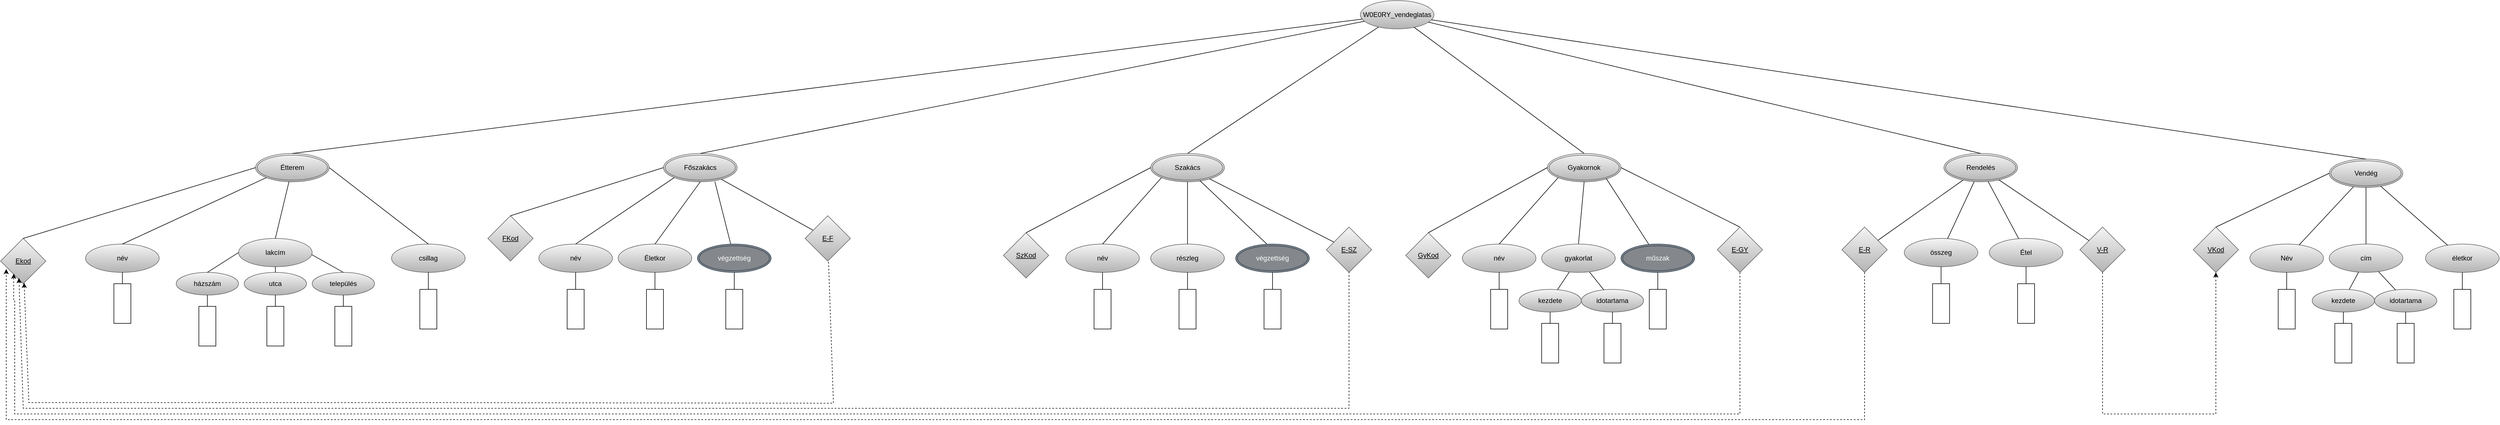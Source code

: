 <mxfile version="24.7.17">
  <diagram id="R2lEEEUBdFMjLlhIrx00" name="Page-1">
    <mxGraphModel dx="9585" dy="1950" grid="1" gridSize="10" guides="0" tooltips="1" connect="1" arrows="1" fold="1" page="1" pageScale="1" pageWidth="6000" pageHeight="1000" math="0" shadow="0" extFonts="Permanent Marker^https://fonts.googleapis.com/css?family=Permanent+Marker">
      <root>
        <object label="" id="0">
          <mxCell />
        </object>
        <mxCell id="1" parent="0" />
        <mxCell id="OcTYDdU6IvkN5eMSKaNO-81" value="" style="rounded=0;whiteSpace=wrap;html=1;" parent="1" vertex="1">
          <mxGeometry x="610" y="600" width="30" height="70" as="geometry" />
        </mxCell>
        <mxCell id="iutqLcoYuN1xurHz5qFX-5" value="név" style="ellipse;whiteSpace=wrap;html=1;fillColor=#f5f5f5;gradientColor=#b3b3b3;strokeColor=#666666;" parent="1" vertex="1">
          <mxGeometry x="20" y="520" width="130" height="50" as="geometry" />
        </mxCell>
        <mxCell id="iutqLcoYuN1xurHz5qFX-6" value="csillag" style="ellipse;whiteSpace=wrap;html=1;fillColor=#f5f5f5;gradientColor=#b3b3b3;strokeColor=#666666;" parent="1" vertex="1">
          <mxGeometry x="560" y="520" width="130" height="50" as="geometry" />
        </mxCell>
        <mxCell id="iutqLcoYuN1xurHz5qFX-8" value="" style="rounded=0;whiteSpace=wrap;html=1;" parent="1" vertex="1">
          <mxGeometry x="70" y="590" width="30" height="70" as="geometry" />
        </mxCell>
        <mxCell id="iutqLcoYuN1xurHz5qFX-10" value="W0E0RY_vendeglatas" style="ellipse;whiteSpace=wrap;html=1;fillColor=#f5f5f5;gradientColor=#b3b3b3;strokeColor=#666666;" parent="1" vertex="1">
          <mxGeometry x="2270" y="90" width="130" height="50" as="geometry" />
        </mxCell>
        <mxCell id="iutqLcoYuN1xurHz5qFX-11" value="Rendelés" style="ellipse;shape=doubleEllipse;margin=3;whiteSpace=wrap;html=1;align=center;fillColor=#f5f5f5;gradientColor=#b3b3b3;strokeColor=#666666;" parent="1" vertex="1">
          <mxGeometry x="3300" y="360" width="130" height="50" as="geometry" />
        </mxCell>
        <mxCell id="iutqLcoYuN1xurHz5qFX-12" value="Gyakornok" style="ellipse;shape=doubleEllipse;margin=3;whiteSpace=wrap;html=1;align=center;fillColor=#f5f5f5;gradientColor=#b3b3b3;strokeColor=#666666;" parent="1" vertex="1">
          <mxGeometry x="2600" y="360" width="130" height="50" as="geometry" />
        </mxCell>
        <mxCell id="iutqLcoYuN1xurHz5qFX-13" value="Étterem" style="ellipse;shape=doubleEllipse;margin=3;whiteSpace=wrap;html=1;align=center;fillColor=#f5f5f5;strokeColor=#666666;gradientColor=#b3b3b3;" parent="1" vertex="1">
          <mxGeometry x="320" y="360" width="130" height="50" as="geometry" />
        </mxCell>
        <mxCell id="iutqLcoYuN1xurHz5qFX-15" value="Vendég" style="ellipse;shape=doubleEllipse;margin=3;whiteSpace=wrap;html=1;align=center;fillColor=#f5f5f5;gradientColor=#b3b3b3;strokeColor=#666666;" parent="1" vertex="1">
          <mxGeometry x="3980" y="370" width="130" height="50" as="geometry" />
        </mxCell>
        <mxCell id="iutqLcoYuN1xurHz5qFX-16" value="Főszakács" style="ellipse;shape=doubleEllipse;margin=3;whiteSpace=wrap;html=1;align=center;fillColor=#f5f5f5;gradientColor=#b3b3b3;strokeColor=#666666;" parent="1" vertex="1">
          <mxGeometry x="1040" y="360" width="130" height="50" as="geometry" />
        </mxCell>
        <mxCell id="iutqLcoYuN1xurHz5qFX-17" value="Szakács" style="ellipse;shape=doubleEllipse;margin=3;whiteSpace=wrap;html=1;align=center;fillColor=#f5f5f5;gradientColor=#b3b3b3;strokeColor=#666666;" parent="1" vertex="1">
          <mxGeometry x="1900" y="360" width="130" height="50" as="geometry" />
        </mxCell>
        <mxCell id="5B_4mtcaILTxM5lqjwQF-2" value="név" style="ellipse;whiteSpace=wrap;html=1;fillColor=#f5f5f5;gradientColor=#b3b3b3;strokeColor=#666666;" parent="1" vertex="1">
          <mxGeometry x="820" y="520" width="130" height="50" as="geometry" />
        </mxCell>
        <mxCell id="5B_4mtcaILTxM5lqjwQF-5" value="név" style="ellipse;whiteSpace=wrap;html=1;fillColor=#f5f5f5;gradientColor=#b3b3b3;strokeColor=#666666;" parent="1" vertex="1">
          <mxGeometry x="1750" y="520" width="130" height="50" as="geometry" />
        </mxCell>
        <mxCell id="5B_4mtcaILTxM5lqjwQF-7" value="részleg" style="ellipse;whiteSpace=wrap;html=1;fillColor=#f5f5f5;gradientColor=#b3b3b3;strokeColor=#666666;" parent="1" vertex="1">
          <mxGeometry x="1900" y="520" width="130" height="50" as="geometry" />
        </mxCell>
        <mxCell id="5B_4mtcaILTxM5lqjwQF-10" value="Életkor" style="ellipse;whiteSpace=wrap;html=1;fillColor=#f5f5f5;gradientColor=#b3b3b3;strokeColor=#666666;" parent="1" vertex="1">
          <mxGeometry x="960" y="520" width="130" height="50" as="geometry" />
        </mxCell>
        <mxCell id="5B_4mtcaILTxM5lqjwQF-15" value="összeg" style="ellipse;whiteSpace=wrap;html=1;fillColor=#f5f5f5;gradientColor=#b3b3b3;strokeColor=#666666;" parent="1" vertex="1">
          <mxGeometry x="3230" y="510" width="130" height="50" as="geometry" />
        </mxCell>
        <mxCell id="5B_4mtcaILTxM5lqjwQF-17" value="név" style="ellipse;whiteSpace=wrap;html=1;fillColor=#f5f5f5;gradientColor=#b3b3b3;strokeColor=#666666;" parent="1" vertex="1">
          <mxGeometry x="2450" y="520" width="130" height="50" as="geometry" />
        </mxCell>
        <mxCell id="5B_4mtcaILTxM5lqjwQF-20" value="Név" style="ellipse;whiteSpace=wrap;html=1;fillColor=#f5f5f5;gradientColor=#b3b3b3;strokeColor=#666666;" parent="1" vertex="1">
          <mxGeometry x="3840" y="520" width="130" height="50" as="geometry" />
        </mxCell>
        <mxCell id="5B_4mtcaILTxM5lqjwQF-22" value="Étel" style="ellipse;whiteSpace=wrap;html=1;fillColor=#f5f5f5;gradientColor=#b3b3b3;strokeColor=#666666;" parent="1" vertex="1">
          <mxGeometry x="3380" y="510" width="130" height="50" as="geometry" />
        </mxCell>
        <mxCell id="5B_4mtcaILTxM5lqjwQF-28" value="&lt;u&gt;Ekod&lt;/u&gt;" style="rhombus;whiteSpace=wrap;html=1;fillColor=#f5f5f5;gradientColor=#b3b3b3;strokeColor=#666666;" parent="1" vertex="1">
          <mxGeometry x="-130" y="510" width="80" height="80" as="geometry" />
        </mxCell>
        <mxCell id="5B_4mtcaILTxM5lqjwQF-32" value="&lt;u&gt;FKod&lt;/u&gt;" style="rhombus;whiteSpace=wrap;html=1;fillColor=#f5f5f5;strokeColor=#666666;gradientColor=#b3b3b3;" parent="1" vertex="1">
          <mxGeometry x="730" y="470" width="80" height="80" as="geometry" />
        </mxCell>
        <mxCell id="5B_4mtcaILTxM5lqjwQF-38" value="&lt;u&gt;SzKod&lt;/u&gt;" style="rhombus;whiteSpace=wrap;html=1;fillColor=#f5f5f5;gradientColor=#b3b3b3;strokeColor=#666666;" parent="1" vertex="1">
          <mxGeometry x="1640" y="500" width="80" height="80" as="geometry" />
        </mxCell>
        <mxCell id="5B_4mtcaILTxM5lqjwQF-39" value="&lt;u&gt;GyKod&lt;/u&gt;" style="rhombus;whiteSpace=wrap;html=1;fillColor=#f5f5f5;gradientColor=#b3b3b3;strokeColor=#666666;" parent="1" vertex="1">
          <mxGeometry x="2350" y="500" width="80" height="80" as="geometry" />
        </mxCell>
        <mxCell id="5B_4mtcaILTxM5lqjwQF-44" value="&lt;u&gt;VKod&lt;/u&gt;" style="rhombus;whiteSpace=wrap;html=1;fillColor=#f5f5f5;gradientColor=#b3b3b3;strokeColor=#666666;" parent="1" vertex="1">
          <mxGeometry x="3740" y="490" width="80" height="80" as="geometry" />
        </mxCell>
        <mxCell id="5B_4mtcaILTxM5lqjwQF-53" value="" style="rounded=0;whiteSpace=wrap;html=1;" parent="1" vertex="1">
          <mxGeometry x="1150" y="600" width="30" height="70" as="geometry" />
        </mxCell>
        <mxCell id="5B_4mtcaILTxM5lqjwQF-54" value="" style="rounded=0;whiteSpace=wrap;html=1;" parent="1" vertex="1">
          <mxGeometry x="1010" y="600" width="30" height="70" as="geometry" />
        </mxCell>
        <mxCell id="5B_4mtcaILTxM5lqjwQF-55" value="" style="rounded=0;whiteSpace=wrap;html=1;" parent="1" vertex="1">
          <mxGeometry x="870" y="600" width="30" height="70" as="geometry" />
        </mxCell>
        <mxCell id="5B_4mtcaILTxM5lqjwQF-57" value="" style="rounded=0;whiteSpace=wrap;html=1;" parent="1" vertex="1">
          <mxGeometry x="1950" y="600" width="30" height="70" as="geometry" />
        </mxCell>
        <mxCell id="5B_4mtcaILTxM5lqjwQF-58" value="" style="rounded=0;whiteSpace=wrap;html=1;" parent="1" vertex="1">
          <mxGeometry x="1800" y="600" width="30" height="70" as="geometry" />
        </mxCell>
        <mxCell id="5B_4mtcaILTxM5lqjwQF-59" value="" style="rounded=0;whiteSpace=wrap;html=1;" parent="1" vertex="1">
          <mxGeometry x="3430" y="590" width="30" height="70" as="geometry" />
        </mxCell>
        <mxCell id="5B_4mtcaILTxM5lqjwQF-61" value="" style="rounded=0;whiteSpace=wrap;html=1;" parent="1" vertex="1">
          <mxGeometry x="3280" y="590" width="30" height="70" as="geometry" />
        </mxCell>
        <mxCell id="5B_4mtcaILTxM5lqjwQF-70" value="" style="rounded=0;whiteSpace=wrap;html=1;" parent="1" vertex="1">
          <mxGeometry x="2780" y="600" width="30" height="70" as="geometry" />
        </mxCell>
        <mxCell id="5B_4mtcaILTxM5lqjwQF-72" value="" style="rounded=0;whiteSpace=wrap;html=1;" parent="1" vertex="1">
          <mxGeometry x="2500" y="600" width="30" height="70" as="geometry" />
        </mxCell>
        <mxCell id="5B_4mtcaILTxM5lqjwQF-73" value="" style="endArrow=none;html=1;rounded=0;exitX=0.5;exitY=0;exitDx=0;exitDy=0;entryX=0;entryY=0.5;entryDx=0;entryDy=0;" parent="1" source="5B_4mtcaILTxM5lqjwQF-28" target="iutqLcoYuN1xurHz5qFX-13" edge="1">
          <mxGeometry relative="1" as="geometry">
            <mxPoint x="190" y="500" as="sourcePoint" />
            <mxPoint x="350" y="500" as="targetPoint" />
          </mxGeometry>
        </mxCell>
        <mxCell id="5B_4mtcaILTxM5lqjwQF-74" value="" style="endArrow=none;html=1;rounded=0;exitX=0.5;exitY=0;exitDx=0;exitDy=0;entryX=0;entryY=1;entryDx=0;entryDy=0;" parent="1" source="iutqLcoYuN1xurHz5qFX-5" target="iutqLcoYuN1xurHz5qFX-13" edge="1">
          <mxGeometry relative="1" as="geometry">
            <mxPoint x="300" y="670" as="sourcePoint" />
            <mxPoint x="460" y="670" as="targetPoint" />
          </mxGeometry>
        </mxCell>
        <mxCell id="5B_4mtcaILTxM5lqjwQF-75" value="" style="endArrow=none;html=1;rounded=0;exitX=0.5;exitY=0;exitDx=0;exitDy=0;entryX=0.5;entryY=1;entryDx=0;entryDy=0;" parent="1" source="5B_4mtcaILTxM5lqjwQF-55" target="5B_4mtcaILTxM5lqjwQF-2" edge="1">
          <mxGeometry relative="1" as="geometry">
            <mxPoint x="810" y="720" as="sourcePoint" />
            <mxPoint x="970" y="720" as="targetPoint" />
          </mxGeometry>
        </mxCell>
        <mxCell id="5B_4mtcaILTxM5lqjwQF-76" value="" style="endArrow=none;html=1;rounded=0;exitX=0.5;exitY=0;exitDx=0;exitDy=0;entryX=0.5;entryY=1;entryDx=0;entryDy=0;" parent="1" source="5B_4mtcaILTxM5lqjwQF-58" target="5B_4mtcaILTxM5lqjwQF-5" edge="1">
          <mxGeometry relative="1" as="geometry">
            <mxPoint x="2050" y="910" as="sourcePoint" />
            <mxPoint x="2210" y="910" as="targetPoint" />
          </mxGeometry>
        </mxCell>
        <mxCell id="5B_4mtcaILTxM5lqjwQF-77" value="" style="endArrow=none;html=1;rounded=0;exitX=0.5;exitY=0;exitDx=0;exitDy=0;entryX=0.5;entryY=1;entryDx=0;entryDy=0;" parent="1" source="5B_4mtcaILTxM5lqjwQF-54" target="5B_4mtcaILTxM5lqjwQF-10" edge="1">
          <mxGeometry relative="1" as="geometry">
            <mxPoint x="1060" y="840" as="sourcePoint" />
            <mxPoint x="1220" y="840" as="targetPoint" />
          </mxGeometry>
        </mxCell>
        <mxCell id="5B_4mtcaILTxM5lqjwQF-78" value="" style="endArrow=none;html=1;rounded=0;exitX=0.5;exitY=0;exitDx=0;exitDy=0;" parent="1" source="5B_4mtcaILTxM5lqjwQF-53" target="4luKBot8r3mopgkSVabK-18" edge="1">
          <mxGeometry relative="1" as="geometry">
            <mxPoint x="1130" y="610" as="sourcePoint" />
            <mxPoint x="1165" y="570" as="targetPoint" />
          </mxGeometry>
        </mxCell>
        <mxCell id="5B_4mtcaILTxM5lqjwQF-80" value="" style="endArrow=none;html=1;rounded=0;exitX=0.5;exitY=0;exitDx=0;exitDy=0;entryX=0.5;entryY=1;entryDx=0;entryDy=0;" parent="1" source="5B_4mtcaILTxM5lqjwQF-57" target="5B_4mtcaILTxM5lqjwQF-7" edge="1">
          <mxGeometry relative="1" as="geometry">
            <mxPoint x="2050" y="930" as="sourcePoint" />
            <mxPoint x="2210" y="930" as="targetPoint" />
          </mxGeometry>
        </mxCell>
        <mxCell id="5B_4mtcaILTxM5lqjwQF-83" value="" style="endArrow=none;html=1;rounded=0;exitX=0.5;exitY=0;exitDx=0;exitDy=0;entryX=1;entryY=0.5;entryDx=0;entryDy=0;" parent="1" source="iutqLcoYuN1xurHz5qFX-6" target="iutqLcoYuN1xurHz5qFX-13" edge="1">
          <mxGeometry relative="1" as="geometry">
            <mxPoint x="320" y="680" as="sourcePoint" />
            <mxPoint x="480" y="680" as="targetPoint" />
          </mxGeometry>
        </mxCell>
        <mxCell id="5B_4mtcaILTxM5lqjwQF-85" value="" style="endArrow=none;html=1;rounded=0;exitX=0.698;exitY=0.993;exitDx=0;exitDy=0;exitPerimeter=0;" parent="1" source="iutqLcoYuN1xurHz5qFX-16" target="4luKBot8r3mopgkSVabK-18" edge="1">
          <mxGeometry relative="1" as="geometry">
            <mxPoint x="1130" y="490" as="sourcePoint" />
            <mxPoint x="1165" y="520" as="targetPoint" />
          </mxGeometry>
        </mxCell>
        <mxCell id="5B_4mtcaILTxM5lqjwQF-86" value="" style="endArrow=none;html=1;rounded=0;exitX=0.5;exitY=0;exitDx=0;exitDy=0;entryX=0;entryY=0.5;entryDx=0;entryDy=0;" parent="1" source="5B_4mtcaILTxM5lqjwQF-32" target="iutqLcoYuN1xurHz5qFX-16" edge="1">
          <mxGeometry relative="1" as="geometry">
            <mxPoint x="800" y="480" as="sourcePoint" />
            <mxPoint x="960" y="480" as="targetPoint" />
          </mxGeometry>
        </mxCell>
        <mxCell id="5B_4mtcaILTxM5lqjwQF-87" value="" style="endArrow=none;html=1;rounded=0;exitX=0.5;exitY=0;exitDx=0;exitDy=0;entryX=0;entryY=1;entryDx=0;entryDy=0;" parent="1" source="5B_4mtcaILTxM5lqjwQF-2" target="iutqLcoYuN1xurHz5qFX-16" edge="1">
          <mxGeometry relative="1" as="geometry">
            <mxPoint x="940" y="500" as="sourcePoint" />
            <mxPoint x="1100" y="500" as="targetPoint" />
          </mxGeometry>
        </mxCell>
        <mxCell id="5B_4mtcaILTxM5lqjwQF-88" value="" style="endArrow=none;html=1;rounded=0;exitX=0.5;exitY=1;exitDx=0;exitDy=0;entryX=0.5;entryY=0;entryDx=0;entryDy=0;" parent="1" source="iutqLcoYuN1xurHz5qFX-16" target="5B_4mtcaILTxM5lqjwQF-10" edge="1">
          <mxGeometry relative="1" as="geometry">
            <mxPoint x="1020" y="490" as="sourcePoint" />
            <mxPoint x="1180" y="490" as="targetPoint" />
          </mxGeometry>
        </mxCell>
        <mxCell id="5B_4mtcaILTxM5lqjwQF-92" value="" style="endArrow=none;html=1;rounded=0;exitX=0.5;exitY=0;exitDx=0;exitDy=0;entryX=0.5;entryY=1;entryDx=0;entryDy=0;" parent="1" source="iutqLcoYuN1xurHz5qFX-8" target="iutqLcoYuN1xurHz5qFX-5" edge="1">
          <mxGeometry relative="1" as="geometry">
            <mxPoint x="280" y="780" as="sourcePoint" />
            <mxPoint x="440" y="780" as="targetPoint" />
          </mxGeometry>
        </mxCell>
        <mxCell id="5B_4mtcaILTxM5lqjwQF-94" value="" style="endArrow=none;html=1;rounded=0;exitX=0.5;exitY=0;exitDx=0;exitDy=0;entryX=0.5;entryY=1;entryDx=0;entryDy=0;" parent="1" source="5B_4mtcaILTxM5lqjwQF-7" target="iutqLcoYuN1xurHz5qFX-17" edge="1">
          <mxGeometry relative="1" as="geometry">
            <mxPoint x="1960" y="450" as="sourcePoint" />
            <mxPoint x="2120" y="450" as="targetPoint" />
          </mxGeometry>
        </mxCell>
        <mxCell id="5B_4mtcaILTxM5lqjwQF-95" value="" style="endArrow=none;html=1;rounded=0;exitX=0.5;exitY=0;exitDx=0;exitDy=0;entryX=0.5;entryY=1;entryDx=0;entryDy=0;" parent="1" source="OcTYDdU6IvkN5eMSKaNO-81" target="iutqLcoYuN1xurHz5qFX-6" edge="1">
          <mxGeometry relative="1" as="geometry">
            <mxPoint x="520" y="710" as="sourcePoint" />
            <mxPoint x="680" y="710" as="targetPoint" />
          </mxGeometry>
        </mxCell>
        <mxCell id="5B_4mtcaILTxM5lqjwQF-96" value="" style="endArrow=none;html=1;rounded=0;exitX=0.5;exitY=0;exitDx=0;exitDy=0;entryX=0;entryY=0.5;entryDx=0;entryDy=0;" parent="1" source="5B_4mtcaILTxM5lqjwQF-38" target="iutqLcoYuN1xurHz5qFX-17" edge="1">
          <mxGeometry relative="1" as="geometry">
            <mxPoint x="1720" y="430" as="sourcePoint" />
            <mxPoint x="1880" y="430" as="targetPoint" />
          </mxGeometry>
        </mxCell>
        <mxCell id="5B_4mtcaILTxM5lqjwQF-97" value="" style="endArrow=none;html=1;rounded=0;exitX=0.5;exitY=0;exitDx=0;exitDy=0;entryX=0;entryY=1;entryDx=0;entryDy=0;" parent="1" source="5B_4mtcaILTxM5lqjwQF-5" target="iutqLcoYuN1xurHz5qFX-17" edge="1">
          <mxGeometry relative="1" as="geometry">
            <mxPoint x="1820" y="470" as="sourcePoint" />
            <mxPoint x="1980" y="470" as="targetPoint" />
          </mxGeometry>
        </mxCell>
        <mxCell id="5B_4mtcaILTxM5lqjwQF-99" value="" style="endArrow=none;html=1;rounded=0;exitX=0.667;exitY=0.957;exitDx=0;exitDy=0;exitPerimeter=0;entryX=0.5;entryY=0;entryDx=0;entryDy=0;" parent="1" source="iutqLcoYuN1xurHz5qFX-17" edge="1">
          <mxGeometry relative="1" as="geometry">
            <mxPoint x="2030" y="440" as="sourcePoint" />
            <mxPoint x="2105" y="520" as="targetPoint" />
          </mxGeometry>
        </mxCell>
        <mxCell id="5B_4mtcaILTxM5lqjwQF-100" value="" style="endArrow=none;html=1;rounded=0;exitX=0.5;exitY=0;exitDx=0;exitDy=0;entryX=0.5;entryY=1;entryDx=0;entryDy=0;" parent="1" source="5B_4mtcaILTxM5lqjwQF-72" target="5B_4mtcaILTxM5lqjwQF-17" edge="1">
          <mxGeometry relative="1" as="geometry">
            <mxPoint x="2410" y="700" as="sourcePoint" />
            <mxPoint x="2570" y="700" as="targetPoint" />
          </mxGeometry>
        </mxCell>
        <mxCell id="5B_4mtcaILTxM5lqjwQF-126" value="" style="endArrow=none;html=1;rounded=0;exitX=0.5;exitY=0;exitDx=0;exitDy=0;entryX=0.5;entryY=1;entryDx=0;entryDy=0;" parent="1" target="iutqLcoYuN1xurHz5qFX-12" edge="1">
          <mxGeometry relative="1" as="geometry">
            <mxPoint x="2655.0" y="520" as="sourcePoint" />
            <mxPoint x="2740" y="500" as="targetPoint" />
          </mxGeometry>
        </mxCell>
        <mxCell id="5B_4mtcaILTxM5lqjwQF-127" value="" style="endArrow=none;html=1;rounded=0;exitX=0.5;exitY=0;exitDx=0;exitDy=0;entryX=0;entryY=0.5;entryDx=0;entryDy=0;" parent="1" source="5B_4mtcaILTxM5lqjwQF-39" target="iutqLcoYuN1xurHz5qFX-12" edge="1">
          <mxGeometry relative="1" as="geometry">
            <mxPoint x="2300" y="680" as="sourcePoint" />
            <mxPoint x="2460" y="680" as="targetPoint" />
          </mxGeometry>
        </mxCell>
        <mxCell id="5B_4mtcaILTxM5lqjwQF-128" value="" style="endArrow=none;html=1;rounded=0;exitX=0.5;exitY=0;exitDx=0;exitDy=0;entryX=0;entryY=1;entryDx=0;entryDy=0;" parent="1" source="5B_4mtcaILTxM5lqjwQF-17" target="iutqLcoYuN1xurHz5qFX-12" edge="1">
          <mxGeometry relative="1" as="geometry">
            <mxPoint x="2370" y="660" as="sourcePoint" />
            <mxPoint x="2530" y="660" as="targetPoint" />
          </mxGeometry>
        </mxCell>
        <mxCell id="5B_4mtcaILTxM5lqjwQF-129" value="" style="endArrow=none;html=1;rounded=0;entryX=1;entryY=0.5;entryDx=0;entryDy=0;exitX=0.5;exitY=0;exitDx=0;exitDy=0;" parent="1" source="4luKBot8r3mopgkSVabK-43" target="iutqLcoYuN1xurHz5qFX-12" edge="1">
          <mxGeometry relative="1" as="geometry">
            <mxPoint x="2990.0" y="480" as="sourcePoint" />
            <mxPoint x="2910" y="440" as="targetPoint" />
          </mxGeometry>
        </mxCell>
        <mxCell id="5B_4mtcaILTxM5lqjwQF-130" value="" style="endArrow=none;html=1;rounded=0;entryX=0.8;entryY=0.884;entryDx=0;entryDy=0;entryPerimeter=0;" parent="1" source="4luKBot8r3mopgkSVabK-72" target="iutqLcoYuN1xurHz5qFX-12" edge="1">
          <mxGeometry relative="1" as="geometry">
            <mxPoint x="2779.312" y="520.739" as="sourcePoint" />
            <mxPoint x="2900" y="470" as="targetPoint" />
          </mxGeometry>
        </mxCell>
        <mxCell id="5B_4mtcaILTxM5lqjwQF-131" value="" style="endArrow=none;html=1;rounded=0;exitX=0.5;exitY=0;exitDx=0;exitDy=0;" parent="1" source="5B_4mtcaILTxM5lqjwQF-70" target="4luKBot8r3mopgkSVabK-72" edge="1">
          <mxGeometry relative="1" as="geometry">
            <mxPoint x="2570" y="770" as="sourcePoint" />
            <mxPoint x="2795" y="570" as="targetPoint" />
          </mxGeometry>
        </mxCell>
        <mxCell id="5B_4mtcaILTxM5lqjwQF-133" value="" style="endArrow=none;html=1;rounded=0;exitX=0.5;exitY=0;exitDx=0;exitDy=0;entryX=0;entryY=0.5;entryDx=0;entryDy=0;" parent="1" source="5B_4mtcaILTxM5lqjwQF-44" target="iutqLcoYuN1xurHz5qFX-15" edge="1">
          <mxGeometry relative="1" as="geometry">
            <mxPoint x="3820" y="750" as="sourcePoint" />
            <mxPoint x="3980" y="750" as="targetPoint" />
          </mxGeometry>
        </mxCell>
        <mxCell id="5B_4mtcaILTxM5lqjwQF-134" value="" style="endArrow=none;html=1;rounded=0;exitX=0.5;exitY=0;exitDx=0;exitDy=0;entryX=0.5;entryY=1;entryDx=0;entryDy=0;" parent="1" source="5B_4mtcaILTxM5lqjwQF-157" target="5B_4mtcaILTxM5lqjwQF-20" edge="1">
          <mxGeometry relative="1" as="geometry">
            <mxPoint x="3830" y="820" as="sourcePoint" />
            <mxPoint x="3990" y="820" as="targetPoint" />
          </mxGeometry>
        </mxCell>
        <mxCell id="5B_4mtcaILTxM5lqjwQF-135" value="" style="endArrow=none;html=1;rounded=0;" parent="1" source="5B_4mtcaILTxM5lqjwQF-20" target="iutqLcoYuN1xurHz5qFX-15" edge="1">
          <mxGeometry relative="1" as="geometry">
            <mxPoint x="3840" y="770" as="sourcePoint" />
            <mxPoint x="4000" y="770" as="targetPoint" />
          </mxGeometry>
        </mxCell>
        <mxCell id="5B_4mtcaILTxM5lqjwQF-142" value="" style="endArrow=none;html=1;rounded=0;" parent="1" source="5B_4mtcaILTxM5lqjwQF-22" target="iutqLcoYuN1xurHz5qFX-11" edge="1">
          <mxGeometry relative="1" as="geometry">
            <mxPoint x="3450" y="830" as="sourcePoint" />
            <mxPoint x="3610" y="830" as="targetPoint" />
          </mxGeometry>
        </mxCell>
        <mxCell id="5B_4mtcaILTxM5lqjwQF-144" value="" style="endArrow=none;html=1;rounded=0;" parent="1" source="5B_4mtcaILTxM5lqjwQF-15" target="iutqLcoYuN1xurHz5qFX-11" edge="1">
          <mxGeometry relative="1" as="geometry">
            <mxPoint x="3470" y="810" as="sourcePoint" />
            <mxPoint x="3630" y="810" as="targetPoint" />
          </mxGeometry>
        </mxCell>
        <mxCell id="5B_4mtcaILTxM5lqjwQF-147" value="" style="endArrow=none;html=1;rounded=0;exitX=0.5;exitY=0;exitDx=0;exitDy=0;entryX=0.5;entryY=1;entryDx=0;entryDy=0;" parent="1" source="5B_4mtcaILTxM5lqjwQF-61" target="5B_4mtcaILTxM5lqjwQF-15" edge="1">
          <mxGeometry relative="1" as="geometry">
            <mxPoint x="3290" y="750" as="sourcePoint" />
            <mxPoint x="3450" y="750" as="targetPoint" />
          </mxGeometry>
        </mxCell>
        <mxCell id="5B_4mtcaILTxM5lqjwQF-148" value="" style="endArrow=none;html=1;rounded=0;exitX=0.5;exitY=0;exitDx=0;exitDy=0;entryX=0.5;entryY=1;entryDx=0;entryDy=0;" parent="1" source="5B_4mtcaILTxM5lqjwQF-59" target="5B_4mtcaILTxM5lqjwQF-22" edge="1">
          <mxGeometry relative="1" as="geometry">
            <mxPoint x="3450" y="710" as="sourcePoint" />
            <mxPoint x="3610" y="710" as="targetPoint" />
          </mxGeometry>
        </mxCell>
        <mxCell id="5B_4mtcaILTxM5lqjwQF-157" value="" style="rounded=0;whiteSpace=wrap;html=1;" parent="1" vertex="1">
          <mxGeometry x="3890" y="600" width="30" height="70" as="geometry" />
        </mxCell>
        <mxCell id="5B_4mtcaILTxM5lqjwQF-187" value="" style="endArrow=none;html=1;rounded=0;entryX=0.5;entryY=0;entryDx=0;entryDy=0;" parent="1" source="iutqLcoYuN1xurHz5qFX-10" target="iutqLcoYuN1xurHz5qFX-12" edge="1">
          <mxGeometry relative="1" as="geometry">
            <mxPoint x="2810" y="160" as="sourcePoint" />
            <mxPoint x="2730" y="280" as="targetPoint" />
          </mxGeometry>
        </mxCell>
        <mxCell id="5B_4mtcaILTxM5lqjwQF-188" value="" style="endArrow=none;html=1;rounded=0;entryX=0.5;entryY=0;entryDx=0;entryDy=0;" parent="1" source="iutqLcoYuN1xurHz5qFX-10" target="iutqLcoYuN1xurHz5qFX-17" edge="1">
          <mxGeometry relative="1" as="geometry">
            <mxPoint x="2210" y="190" as="sourcePoint" />
            <mxPoint x="2130" y="310" as="targetPoint" />
          </mxGeometry>
        </mxCell>
        <mxCell id="5B_4mtcaILTxM5lqjwQF-189" value="" style="endArrow=none;html=1;rounded=0;entryX=0.5;entryY=0;entryDx=0;entryDy=0;" parent="1" source="iutqLcoYuN1xurHz5qFX-10" target="iutqLcoYuN1xurHz5qFX-13" edge="1">
          <mxGeometry relative="1" as="geometry">
            <mxPoint x="2940" y="40" as="sourcePoint" />
            <mxPoint x="890" y="270" as="targetPoint" />
          </mxGeometry>
        </mxCell>
        <mxCell id="5B_4mtcaILTxM5lqjwQF-191" value="" style="endArrow=none;html=1;rounded=0;entryX=0.5;entryY=0;entryDx=0;entryDy=0;" parent="1" source="iutqLcoYuN1xurHz5qFX-10" target="iutqLcoYuN1xurHz5qFX-11" edge="1">
          <mxGeometry relative="1" as="geometry">
            <mxPoint x="3280" y="50" as="sourcePoint" />
            <mxPoint x="3200" y="170" as="targetPoint" />
          </mxGeometry>
        </mxCell>
        <mxCell id="5B_4mtcaILTxM5lqjwQF-192" value="" style="endArrow=none;html=1;rounded=0;entryX=0.5;entryY=0;entryDx=0;entryDy=0;" parent="1" source="iutqLcoYuN1xurHz5qFX-10" target="iutqLcoYuN1xurHz5qFX-16" edge="1">
          <mxGeometry relative="1" as="geometry">
            <mxPoint x="2940" y="40" as="sourcePoint" />
            <mxPoint x="1730" y="280" as="targetPoint" />
          </mxGeometry>
        </mxCell>
        <mxCell id="5B_4mtcaILTxM5lqjwQF-194" value="" style="endArrow=none;html=1;rounded=0;entryX=0.5;entryY=0;entryDx=0;entryDy=0;" parent="1" source="iutqLcoYuN1xurHz5qFX-10" target="iutqLcoYuN1xurHz5qFX-15" edge="1">
          <mxGeometry relative="1" as="geometry">
            <mxPoint x="4060" y="50" as="sourcePoint" />
            <mxPoint x="3980" y="170" as="targetPoint" />
          </mxGeometry>
        </mxCell>
        <mxCell id="4luKBot8r3mopgkSVabK-3" value="település" style="ellipse;whiteSpace=wrap;html=1;fillColor=#f5f5f5;gradientColor=#b3b3b3;strokeColor=#666666;" vertex="1" parent="1">
          <mxGeometry x="420" y="570" width="110" height="40" as="geometry" />
        </mxCell>
        <mxCell id="4luKBot8r3mopgkSVabK-4" value="házszám" style="ellipse;whiteSpace=wrap;html=1;fillColor=#f5f5f5;gradientColor=#b3b3b3;strokeColor=#666666;" vertex="1" parent="1">
          <mxGeometry x="180" y="570" width="110" height="40" as="geometry" />
        </mxCell>
        <mxCell id="4luKBot8r3mopgkSVabK-5" value="utca" style="ellipse;whiteSpace=wrap;html=1;fillColor=#f5f5f5;gradientColor=#b3b3b3;strokeColor=#666666;" vertex="1" parent="1">
          <mxGeometry x="300" y="570" width="110" height="40" as="geometry" />
        </mxCell>
        <mxCell id="4luKBot8r3mopgkSVabK-6" value="lakcím" style="ellipse;whiteSpace=wrap;html=1;fillColor=#f5f5f5;gradientColor=#b3b3b3;strokeColor=#666666;" vertex="1" parent="1">
          <mxGeometry x="290" y="510" width="130" height="50" as="geometry" />
        </mxCell>
        <mxCell id="4luKBot8r3mopgkSVabK-7" value="" style="endArrow=none;html=1;rounded=0;exitX=0.5;exitY=0;exitDx=0;exitDy=0;entryX=0.5;entryY=1;entryDx=0;entryDy=0;" edge="1" parent="1" source="4luKBot8r3mopgkSVabK-5" target="4luKBot8r3mopgkSVabK-6">
          <mxGeometry relative="1" as="geometry">
            <mxPoint x="320" y="720" as="sourcePoint" />
            <mxPoint x="480" y="720" as="targetPoint" />
          </mxGeometry>
        </mxCell>
        <mxCell id="4luKBot8r3mopgkSVabK-8" value="" style="endArrow=none;html=1;rounded=0;exitX=0.5;exitY=0;exitDx=0;exitDy=0;entryX=0.993;entryY=0.57;entryDx=0;entryDy=0;entryPerimeter=0;" edge="1" parent="1" source="4luKBot8r3mopgkSVabK-3" target="4luKBot8r3mopgkSVabK-6">
          <mxGeometry relative="1" as="geometry">
            <mxPoint x="550" y="680" as="sourcePoint" />
            <mxPoint x="493" y="545" as="targetPoint" />
          </mxGeometry>
        </mxCell>
        <mxCell id="4luKBot8r3mopgkSVabK-9" value="" style="endArrow=none;html=1;rounded=0;exitX=0.5;exitY=0;exitDx=0;exitDy=0;entryX=0;entryY=0.5;entryDx=0;entryDy=0;" edge="1" parent="1" source="4luKBot8r3mopgkSVabK-4" target="4luKBot8r3mopgkSVabK-6">
          <mxGeometry relative="1" as="geometry">
            <mxPoint x="190" y="910" as="sourcePoint" />
            <mxPoint x="350" y="910" as="targetPoint" />
          </mxGeometry>
        </mxCell>
        <mxCell id="4luKBot8r3mopgkSVabK-10" value="" style="endArrow=none;html=1;rounded=0;exitX=0.5;exitY=0;exitDx=0;exitDy=0;" edge="1" parent="1" source="4luKBot8r3mopgkSVabK-6" target="iutqLcoYuN1xurHz5qFX-13">
          <mxGeometry relative="1" as="geometry">
            <mxPoint x="95" y="600" as="sourcePoint" />
            <mxPoint x="95" y="580" as="targetPoint" />
            <Array as="points" />
          </mxGeometry>
        </mxCell>
        <mxCell id="4luKBot8r3mopgkSVabK-11" value="" style="rounded=0;whiteSpace=wrap;html=1;" vertex="1" parent="1">
          <mxGeometry x="220" y="630" width="30" height="70" as="geometry" />
        </mxCell>
        <mxCell id="4luKBot8r3mopgkSVabK-12" value="" style="rounded=0;whiteSpace=wrap;html=1;" vertex="1" parent="1">
          <mxGeometry x="340" y="630" width="30" height="70" as="geometry" />
        </mxCell>
        <mxCell id="4luKBot8r3mopgkSVabK-13" value="" style="rounded=0;whiteSpace=wrap;html=1;" vertex="1" parent="1">
          <mxGeometry x="460" y="630" width="30" height="70" as="geometry" />
        </mxCell>
        <mxCell id="4luKBot8r3mopgkSVabK-14" value="" style="endArrow=none;html=1;rounded=0;entryX=0.5;entryY=0;entryDx=0;entryDy=0;" edge="1" parent="1" source="4luKBot8r3mopgkSVabK-4" target="4luKBot8r3mopgkSVabK-11">
          <mxGeometry relative="1" as="geometry">
            <mxPoint x="95" y="600" as="sourcePoint" />
            <mxPoint x="95" y="580" as="targetPoint" />
          </mxGeometry>
        </mxCell>
        <mxCell id="4luKBot8r3mopgkSVabK-15" value="" style="endArrow=none;html=1;rounded=0;" edge="1" parent="1" source="4luKBot8r3mopgkSVabK-12" target="4luKBot8r3mopgkSVabK-5">
          <mxGeometry relative="1" as="geometry">
            <mxPoint x="105" y="610" as="sourcePoint" />
            <mxPoint x="105" y="590" as="targetPoint" />
          </mxGeometry>
        </mxCell>
        <mxCell id="4luKBot8r3mopgkSVabK-16" value="" style="endArrow=none;html=1;rounded=0;" edge="1" parent="1" source="4luKBot8r3mopgkSVabK-13" target="4luKBot8r3mopgkSVabK-3">
          <mxGeometry relative="1" as="geometry">
            <mxPoint x="115" y="620" as="sourcePoint" />
            <mxPoint x="115" y="600" as="targetPoint" />
          </mxGeometry>
        </mxCell>
        <mxCell id="4luKBot8r3mopgkSVabK-18" value="végzettség" style="ellipse;shape=doubleEllipse;margin=3;whiteSpace=wrap;html=1;align=center;fillColor=#84878b;strokeColor=#314354;fontColor=#ffffff;fillStyle=auto;" vertex="1" parent="1">
          <mxGeometry x="1100" y="520" width="130" height="50" as="geometry" />
        </mxCell>
        <mxCell id="4luKBot8r3mopgkSVabK-21" value="" style="rounded=0;whiteSpace=wrap;html=1;" vertex="1" parent="1">
          <mxGeometry x="2100" y="600" width="30" height="70" as="geometry" />
        </mxCell>
        <mxCell id="4luKBot8r3mopgkSVabK-22" value="" style="endArrow=none;html=1;rounded=0;exitX=0.5;exitY=0;exitDx=0;exitDy=0;" edge="1" parent="1" source="4luKBot8r3mopgkSVabK-21" target="4luKBot8r3mopgkSVabK-23">
          <mxGeometry relative="1" as="geometry">
            <mxPoint x="2160" y="590" as="sourcePoint" />
            <mxPoint x="2195" y="550" as="targetPoint" />
          </mxGeometry>
        </mxCell>
        <mxCell id="4luKBot8r3mopgkSVabK-23" value="végzettség" style="ellipse;shape=doubleEllipse;margin=3;whiteSpace=wrap;html=1;align=center;fillColor=#84878b;strokeColor=#314354;fontColor=#ffffff;fillStyle=auto;" vertex="1" parent="1">
          <mxGeometry x="2050" y="520" width="130" height="50" as="geometry" />
        </mxCell>
        <mxCell id="4luKBot8r3mopgkSVabK-24" value="" style="endArrow=none;html=1;rounded=0;" edge="1" parent="1" source="4luKBot8r3mopgkSVabK-25" target="iutqLcoYuN1xurHz5qFX-16">
          <mxGeometry relative="1" as="geometry">
            <mxPoint x="770" y="510" as="sourcePoint" />
            <mxPoint x="1050" y="395" as="targetPoint" />
          </mxGeometry>
        </mxCell>
        <mxCell id="4luKBot8r3mopgkSVabK-25" value="&lt;u&gt;E-F&lt;/u&gt;" style="rhombus;whiteSpace=wrap;html=1;fillColor=#f5f5f5;strokeColor=#666666;gradientColor=#b3b3b3;" vertex="1" parent="1">
          <mxGeometry x="1290" y="470" width="80" height="80" as="geometry" />
        </mxCell>
        <mxCell id="4luKBot8r3mopgkSVabK-26" value="" style="endArrow=none;dashed=1;html=1;rounded=0;strokeColor=default;startArrow=classic;startFill=1;" edge="1" parent="1" source="5B_4mtcaILTxM5lqjwQF-28" target="4luKBot8r3mopgkSVabK-25">
          <mxGeometry width="50" height="50" relative="1" as="geometry">
            <mxPoint x="-70" y="590" as="sourcePoint" />
            <mxPoint x="1350" y="550" as="targetPoint" />
            <Array as="points">
              <mxPoint x="-80" y="800" />
              <mxPoint x="640" y="800" />
              <mxPoint x="1340" y="801" />
            </Array>
          </mxGeometry>
        </mxCell>
        <mxCell id="4luKBot8r3mopgkSVabK-27" value="&lt;u&gt;E-SZ&lt;/u&gt;" style="rhombus;whiteSpace=wrap;html=1;fillColor=#f5f5f5;strokeColor=#666666;gradientColor=#b3b3b3;" vertex="1" parent="1">
          <mxGeometry x="2210" y="490" width="80" height="80" as="geometry" />
        </mxCell>
        <mxCell id="4luKBot8r3mopgkSVabK-28" value="" style="endArrow=none;html=1;rounded=0;" edge="1" parent="1" source="iutqLcoYuN1xurHz5qFX-17" target="4luKBot8r3mopgkSVabK-27">
          <mxGeometry relative="1" as="geometry">
            <mxPoint x="1997" y="418" as="sourcePoint" />
            <mxPoint x="2115" y="530" as="targetPoint" />
          </mxGeometry>
        </mxCell>
        <mxCell id="4luKBot8r3mopgkSVabK-29" value="" style="endArrow=none;dashed=1;html=1;rounded=0;startArrow=classic;startFill=1;exitX=0.405;exitY=0.875;exitDx=0;exitDy=0;exitPerimeter=0;" edge="1" parent="1" source="5B_4mtcaILTxM5lqjwQF-28" target="4luKBot8r3mopgkSVabK-27">
          <mxGeometry width="50" height="50" relative="1" as="geometry">
            <mxPoint x="-133.529" y="810" as="sourcePoint" />
            <mxPoint x="1990" y="620" as="targetPoint" />
            <Array as="points">
              <mxPoint x="-90" y="810" />
              <mxPoint x="450" y="810" />
              <mxPoint x="1050" y="810" />
              <mxPoint x="2250" y="810" />
            </Array>
          </mxGeometry>
        </mxCell>
        <mxCell id="4luKBot8r3mopgkSVabK-31" value="idotartama" style="ellipse;whiteSpace=wrap;html=1;fillColor=#f5f5f5;gradientColor=#b3b3b3;strokeColor=#666666;" vertex="1" parent="1">
          <mxGeometry x="2660" y="600" width="110" height="40" as="geometry" />
        </mxCell>
        <mxCell id="4luKBot8r3mopgkSVabK-32" value="kezdete" style="ellipse;whiteSpace=wrap;html=1;fillColor=#f5f5f5;gradientColor=#b3b3b3;strokeColor=#666666;" vertex="1" parent="1">
          <mxGeometry x="2550" y="600" width="110" height="40" as="geometry" />
        </mxCell>
        <mxCell id="4luKBot8r3mopgkSVabK-34" value="" style="endArrow=none;html=1;rounded=0;" edge="1" parent="1" source="4luKBot8r3mopgkSVabK-32" target="4luKBot8r3mopgkSVabK-37">
          <mxGeometry relative="1" as="geometry">
            <mxPoint x="2490" y="760" as="sourcePoint" />
            <mxPoint x="2490" y="780" as="targetPoint" />
          </mxGeometry>
        </mxCell>
        <mxCell id="4luKBot8r3mopgkSVabK-35" value="" style="endArrow=none;html=1;rounded=0;" edge="1" parent="1" target="4luKBot8r3mopgkSVabK-32" source="4luKBot8r3mopgkSVabK-41">
          <mxGeometry relative="1" as="geometry">
            <mxPoint x="2639.017" y="569.232" as="sourcePoint" />
            <mxPoint x="2360" y="740" as="targetPoint" />
          </mxGeometry>
        </mxCell>
        <mxCell id="4luKBot8r3mopgkSVabK-36" value="" style="endArrow=none;html=1;rounded=0;" edge="1" parent="1" target="4luKBot8r3mopgkSVabK-31" source="4luKBot8r3mopgkSVabK-41">
          <mxGeometry relative="1" as="geometry">
            <mxPoint x="2673.836" y="568.927" as="sourcePoint" />
            <mxPoint x="2370" y="750" as="targetPoint" />
          </mxGeometry>
        </mxCell>
        <mxCell id="4luKBot8r3mopgkSVabK-37" value="" style="rounded=0;whiteSpace=wrap;html=1;" vertex="1" parent="1">
          <mxGeometry x="2590" y="660" width="30" height="70" as="geometry" />
        </mxCell>
        <mxCell id="4luKBot8r3mopgkSVabK-38" value="" style="rounded=0;whiteSpace=wrap;html=1;" vertex="1" parent="1">
          <mxGeometry x="2700" y="660" width="30" height="70" as="geometry" />
        </mxCell>
        <mxCell id="4luKBot8r3mopgkSVabK-39" value="" style="endArrow=none;html=1;rounded=0;" edge="1" parent="1" source="4luKBot8r3mopgkSVabK-38" target="4luKBot8r3mopgkSVabK-31">
          <mxGeometry relative="1" as="geometry">
            <mxPoint x="3235" y="610" as="sourcePoint" />
            <mxPoint x="3235" y="580" as="targetPoint" />
          </mxGeometry>
        </mxCell>
        <mxCell id="4luKBot8r3mopgkSVabK-41" value="gyakorlat" style="ellipse;whiteSpace=wrap;html=1;fillColor=#f5f5f5;gradientColor=#b3b3b3;strokeColor=#666666;" vertex="1" parent="1">
          <mxGeometry x="2590" y="520" width="130" height="50" as="geometry" />
        </mxCell>
        <mxCell id="4luKBot8r3mopgkSVabK-45" value="" style="edgeStyle=orthogonalEdgeStyle;rounded=0;orthogonalLoop=1;jettySize=auto;html=1;dashed=1;entryX=0.29;entryY=0.78;entryDx=0;entryDy=0;entryPerimeter=0;" edge="1" parent="1" source="4luKBot8r3mopgkSVabK-43" target="5B_4mtcaILTxM5lqjwQF-28">
          <mxGeometry relative="1" as="geometry">
            <mxPoint x="-106" y="590" as="targetPoint" />
            <Array as="points">
              <mxPoint x="2940" y="820" />
              <mxPoint x="-105" y="820" />
              <mxPoint x="-105" y="620" />
              <mxPoint x="-107" y="620" />
            </Array>
          </mxGeometry>
        </mxCell>
        <mxCell id="4luKBot8r3mopgkSVabK-43" value="&lt;u&gt;E-GY&lt;/u&gt;" style="rhombus;whiteSpace=wrap;html=1;fillColor=#f5f5f5;strokeColor=#666666;gradientColor=#b3b3b3;" vertex="1" parent="1">
          <mxGeometry x="2900" y="490" width="80" height="80" as="geometry" />
        </mxCell>
        <mxCell id="4luKBot8r3mopgkSVabK-51" value="" style="edgeStyle=orthogonalEdgeStyle;rounded=0;orthogonalLoop=1;jettySize=auto;html=1;dashed=1;entryX=0.125;entryY=0.677;entryDx=0;entryDy=0;entryPerimeter=0;" edge="1" parent="1" source="4luKBot8r3mopgkSVabK-46" target="5B_4mtcaILTxM5lqjwQF-28">
          <mxGeometry relative="1" as="geometry">
            <mxPoint x="3160" y="860" as="targetPoint" />
            <Array as="points">
              <mxPoint x="3160" y="830" />
              <mxPoint x="-120" y="830" />
            </Array>
          </mxGeometry>
        </mxCell>
        <mxCell id="4luKBot8r3mopgkSVabK-46" value="&lt;u&gt;E-R&lt;/u&gt;" style="rhombus;whiteSpace=wrap;html=1;fillColor=#f5f5f5;strokeColor=#666666;gradientColor=#b3b3b3;" vertex="1" parent="1">
          <mxGeometry x="3120" y="490" width="80" height="80" as="geometry" />
        </mxCell>
        <mxCell id="4luKBot8r3mopgkSVabK-69" value="" style="edgeStyle=orthogonalEdgeStyle;rounded=0;orthogonalLoop=1;jettySize=auto;html=1;dashed=1;" edge="1" parent="1" source="4luKBot8r3mopgkSVabK-47" target="5B_4mtcaILTxM5lqjwQF-44">
          <mxGeometry relative="1" as="geometry">
            <mxPoint x="3580.0" y="660" as="targetPoint" />
            <Array as="points">
              <mxPoint x="3580" y="820" />
              <mxPoint x="3780" y="820" />
            </Array>
          </mxGeometry>
        </mxCell>
        <mxCell id="4luKBot8r3mopgkSVabK-47" value="&lt;u&gt;V-R&lt;/u&gt;" style="rhombus;whiteSpace=wrap;html=1;fillColor=#f5f5f5;strokeColor=#666666;gradientColor=#b3b3b3;" vertex="1" parent="1">
          <mxGeometry x="3540" y="490" width="80" height="80" as="geometry" />
        </mxCell>
        <mxCell id="4luKBot8r3mopgkSVabK-48" value="" style="endArrow=none;html=1;rounded=0;" edge="1" parent="1" source="4luKBot8r3mopgkSVabK-46" target="iutqLcoYuN1xurHz5qFX-11">
          <mxGeometry relative="1" as="geometry">
            <mxPoint x="2950" y="500" as="sourcePoint" />
            <mxPoint x="2740" y="395" as="targetPoint" />
          </mxGeometry>
        </mxCell>
        <mxCell id="4luKBot8r3mopgkSVabK-49" value="" style="endArrow=none;html=1;rounded=0;" edge="1" parent="1" source="4luKBot8r3mopgkSVabK-47" target="iutqLcoYuN1xurHz5qFX-11">
          <mxGeometry relative="1" as="geometry">
            <mxPoint x="2960" y="510" as="sourcePoint" />
            <mxPoint x="2750" y="405" as="targetPoint" />
          </mxGeometry>
        </mxCell>
        <mxCell id="4luKBot8r3mopgkSVabK-52" value="" style="rounded=0;whiteSpace=wrap;html=1;" vertex="1" parent="1">
          <mxGeometry x="4200" y="600" width="30" height="70" as="geometry" />
        </mxCell>
        <mxCell id="4luKBot8r3mopgkSVabK-53" value="idotartama" style="ellipse;whiteSpace=wrap;html=1;fillColor=#f5f5f5;gradientColor=#b3b3b3;strokeColor=#666666;" vertex="1" parent="1">
          <mxGeometry x="4060" y="600" width="110" height="40" as="geometry" />
        </mxCell>
        <mxCell id="4luKBot8r3mopgkSVabK-54" value="kezdete" style="ellipse;whiteSpace=wrap;html=1;fillColor=#f5f5f5;gradientColor=#b3b3b3;strokeColor=#666666;" vertex="1" parent="1">
          <mxGeometry x="3950" y="600" width="110" height="40" as="geometry" />
        </mxCell>
        <mxCell id="4luKBot8r3mopgkSVabK-55" value="" style="rounded=0;whiteSpace=wrap;html=1;" vertex="1" parent="1">
          <mxGeometry x="3990" y="660" width="30" height="70" as="geometry" />
        </mxCell>
        <mxCell id="4luKBot8r3mopgkSVabK-56" value="" style="rounded=0;whiteSpace=wrap;html=1;" vertex="1" parent="1">
          <mxGeometry x="4100" y="660" width="30" height="70" as="geometry" />
        </mxCell>
        <mxCell id="4luKBot8r3mopgkSVabK-58" value="cím" style="ellipse;whiteSpace=wrap;html=1;fillColor=#f5f5f5;gradientColor=#b3b3b3;strokeColor=#666666;" vertex="1" parent="1">
          <mxGeometry x="3980" y="520" width="130" height="50" as="geometry" />
        </mxCell>
        <mxCell id="4luKBot8r3mopgkSVabK-60" value="életkor" style="ellipse;whiteSpace=wrap;html=1;fillColor=#f5f5f5;gradientColor=#b3b3b3;strokeColor=#666666;" vertex="1" parent="1">
          <mxGeometry x="4150" y="520" width="130" height="50" as="geometry" />
        </mxCell>
        <mxCell id="4luKBot8r3mopgkSVabK-61" value="" style="endArrow=none;html=1;rounded=0;" edge="1" parent="1" source="4luKBot8r3mopgkSVabK-58" target="iutqLcoYuN1xurHz5qFX-15">
          <mxGeometry relative="1" as="geometry">
            <mxPoint x="3915" y="530" as="sourcePoint" />
            <mxPoint x="3965" y="416" as="targetPoint" />
          </mxGeometry>
        </mxCell>
        <mxCell id="4luKBot8r3mopgkSVabK-62" value="" style="endArrow=none;html=1;rounded=0;" edge="1" parent="1" source="4luKBot8r3mopgkSVabK-60" target="iutqLcoYuN1xurHz5qFX-15">
          <mxGeometry relative="1" as="geometry">
            <mxPoint x="3925" y="540" as="sourcePoint" />
            <mxPoint x="3975" y="426" as="targetPoint" />
          </mxGeometry>
        </mxCell>
        <mxCell id="4luKBot8r3mopgkSVabK-63" value="" style="endArrow=none;html=1;rounded=0;" edge="1" parent="1" source="4luKBot8r3mopgkSVabK-54" target="4luKBot8r3mopgkSVabK-58">
          <mxGeometry relative="1" as="geometry">
            <mxPoint x="3935" y="550" as="sourcePoint" />
            <mxPoint x="3985" y="436" as="targetPoint" />
          </mxGeometry>
        </mxCell>
        <mxCell id="4luKBot8r3mopgkSVabK-64" value="" style="endArrow=none;html=1;rounded=0;" edge="1" parent="1" source="4luKBot8r3mopgkSVabK-53" target="4luKBot8r3mopgkSVabK-58">
          <mxGeometry relative="1" as="geometry">
            <mxPoint x="3945" y="560" as="sourcePoint" />
            <mxPoint x="3995" y="446" as="targetPoint" />
          </mxGeometry>
        </mxCell>
        <mxCell id="4luKBot8r3mopgkSVabK-65" value="" style="endArrow=none;html=1;rounded=0;" edge="1" parent="1" source="4luKBot8r3mopgkSVabK-55" target="4luKBot8r3mopgkSVabK-54">
          <mxGeometry relative="1" as="geometry">
            <mxPoint x="3955" y="570" as="sourcePoint" />
            <mxPoint x="4005" y="456" as="targetPoint" />
          </mxGeometry>
        </mxCell>
        <mxCell id="4luKBot8r3mopgkSVabK-66" value="" style="endArrow=none;html=1;rounded=0;" edge="1" parent="1" source="4luKBot8r3mopgkSVabK-56" target="4luKBot8r3mopgkSVabK-53">
          <mxGeometry relative="1" as="geometry">
            <mxPoint x="3965" y="580" as="sourcePoint" />
            <mxPoint x="4015" y="466" as="targetPoint" />
          </mxGeometry>
        </mxCell>
        <mxCell id="4luKBot8r3mopgkSVabK-67" value="" style="endArrow=none;html=1;rounded=0;" edge="1" parent="1" source="4luKBot8r3mopgkSVabK-52" target="4luKBot8r3mopgkSVabK-60">
          <mxGeometry relative="1" as="geometry">
            <mxPoint x="3975" y="590" as="sourcePoint" />
            <mxPoint x="4025" y="476" as="targetPoint" />
          </mxGeometry>
        </mxCell>
        <mxCell id="4luKBot8r3mopgkSVabK-72" value="műszak" style="ellipse;shape=doubleEllipse;margin=3;whiteSpace=wrap;html=1;align=center;fillColor=#84878b;strokeColor=#314354;fontColor=#ffffff;fillStyle=auto;" vertex="1" parent="1">
          <mxGeometry x="2730" y="520" width="130" height="50" as="geometry" />
        </mxCell>
      </root>
    </mxGraphModel>
  </diagram>
</mxfile>
